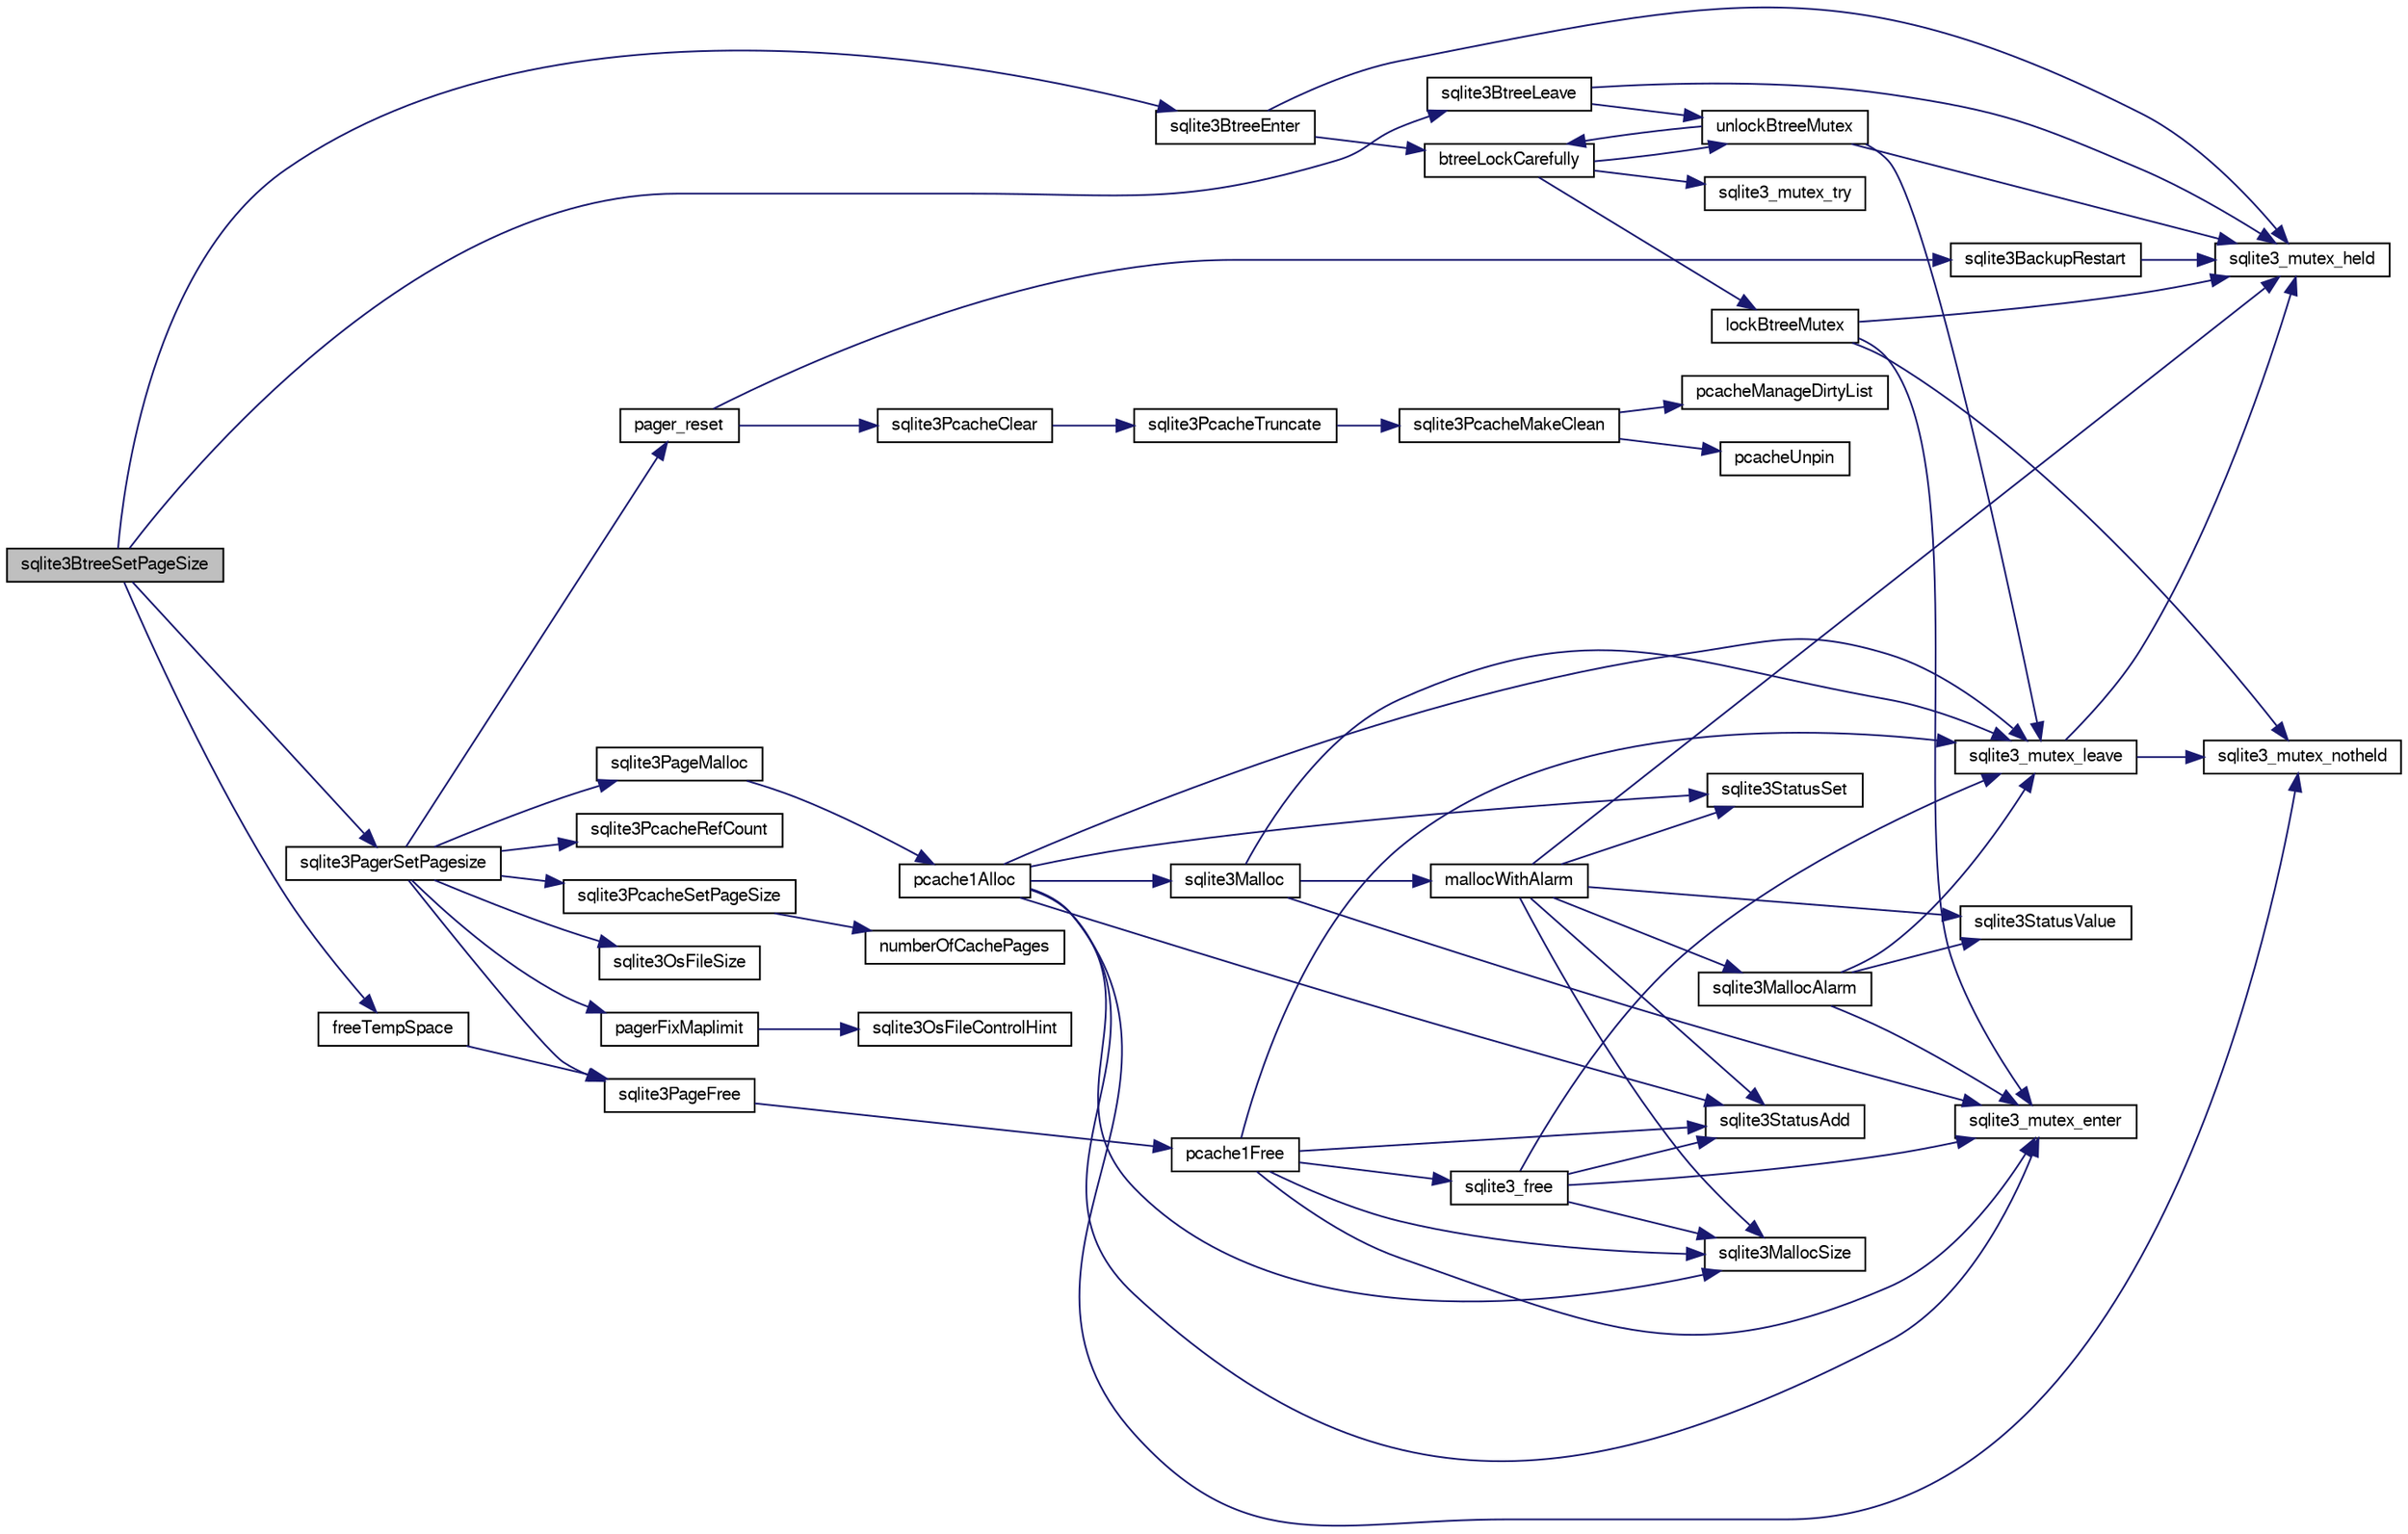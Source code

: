 digraph "sqlite3BtreeSetPageSize"
{
  edge [fontname="FreeSans",fontsize="10",labelfontname="FreeSans",labelfontsize="10"];
  node [fontname="FreeSans",fontsize="10",shape=record];
  rankdir="LR";
  Node465858 [label="sqlite3BtreeSetPageSize",height=0.2,width=0.4,color="black", fillcolor="grey75", style="filled", fontcolor="black"];
  Node465858 -> Node465859 [color="midnightblue",fontsize="10",style="solid",fontname="FreeSans"];
  Node465859 [label="sqlite3BtreeEnter",height=0.2,width=0.4,color="black", fillcolor="white", style="filled",URL="$sqlite3_8c.html#afa05d700ca373993fe6b0525b867feff"];
  Node465859 -> Node465860 [color="midnightblue",fontsize="10",style="solid",fontname="FreeSans"];
  Node465860 [label="sqlite3_mutex_held",height=0.2,width=0.4,color="black", fillcolor="white", style="filled",URL="$sqlite3_8c.html#acf77da68932b6bc163c5e68547ecc3e7"];
  Node465859 -> Node465861 [color="midnightblue",fontsize="10",style="solid",fontname="FreeSans"];
  Node465861 [label="btreeLockCarefully",height=0.2,width=0.4,color="black", fillcolor="white", style="filled",URL="$sqlite3_8c.html#a796746b1c1e4d6926960636bd74c79d7"];
  Node465861 -> Node465862 [color="midnightblue",fontsize="10",style="solid",fontname="FreeSans"];
  Node465862 [label="sqlite3_mutex_try",height=0.2,width=0.4,color="black", fillcolor="white", style="filled",URL="$sqlite3_8c.html#a196f84b09bdfda96ae5ae23189be1ec8"];
  Node465861 -> Node465863 [color="midnightblue",fontsize="10",style="solid",fontname="FreeSans"];
  Node465863 [label="unlockBtreeMutex",height=0.2,width=0.4,color="black", fillcolor="white", style="filled",URL="$sqlite3_8c.html#a29bc7d1c753dfa2af9fb296b7dc19a4a"];
  Node465863 -> Node465860 [color="midnightblue",fontsize="10",style="solid",fontname="FreeSans"];
  Node465863 -> Node465864 [color="midnightblue",fontsize="10",style="solid",fontname="FreeSans"];
  Node465864 [label="sqlite3_mutex_leave",height=0.2,width=0.4,color="black", fillcolor="white", style="filled",URL="$sqlite3_8c.html#a5838d235601dbd3c1fa993555c6bcc93"];
  Node465864 -> Node465860 [color="midnightblue",fontsize="10",style="solid",fontname="FreeSans"];
  Node465864 -> Node465865 [color="midnightblue",fontsize="10",style="solid",fontname="FreeSans"];
  Node465865 [label="sqlite3_mutex_notheld",height=0.2,width=0.4,color="black", fillcolor="white", style="filled",URL="$sqlite3_8c.html#a83967c837c1c000d3b5adcfaa688f5dc"];
  Node465863 -> Node465861 [color="midnightblue",fontsize="10",style="solid",fontname="FreeSans"];
  Node465861 -> Node465866 [color="midnightblue",fontsize="10",style="solid",fontname="FreeSans"];
  Node465866 [label="lockBtreeMutex",height=0.2,width=0.4,color="black", fillcolor="white", style="filled",URL="$sqlite3_8c.html#ab1714bc62ac8a451c7b17bc53053ca53"];
  Node465866 -> Node465865 [color="midnightblue",fontsize="10",style="solid",fontname="FreeSans"];
  Node465866 -> Node465860 [color="midnightblue",fontsize="10",style="solid",fontname="FreeSans"];
  Node465866 -> Node465867 [color="midnightblue",fontsize="10",style="solid",fontname="FreeSans"];
  Node465867 [label="sqlite3_mutex_enter",height=0.2,width=0.4,color="black", fillcolor="white", style="filled",URL="$sqlite3_8c.html#a1c12cde690bd89f104de5cbad12a6bf5"];
  Node465858 -> Node465868 [color="midnightblue",fontsize="10",style="solid",fontname="FreeSans"];
  Node465868 [label="sqlite3BtreeLeave",height=0.2,width=0.4,color="black", fillcolor="white", style="filled",URL="$sqlite3_8c.html#a460e4f89d1aeef4b4d334cfe8165da89"];
  Node465868 -> Node465863 [color="midnightblue",fontsize="10",style="solid",fontname="FreeSans"];
  Node465868 -> Node465860 [color="midnightblue",fontsize="10",style="solid",fontname="FreeSans"];
  Node465858 -> Node465869 [color="midnightblue",fontsize="10",style="solid",fontname="FreeSans"];
  Node465869 [label="freeTempSpace",height=0.2,width=0.4,color="black", fillcolor="white", style="filled",URL="$sqlite3_8c.html#aec277d601edd310860ca5a81c99ed411"];
  Node465869 -> Node465870 [color="midnightblue",fontsize="10",style="solid",fontname="FreeSans"];
  Node465870 [label="sqlite3PageFree",height=0.2,width=0.4,color="black", fillcolor="white", style="filled",URL="$sqlite3_8c.html#a7c85b1d9d633386e0ecb5d56594fe03f"];
  Node465870 -> Node465871 [color="midnightblue",fontsize="10",style="solid",fontname="FreeSans"];
  Node465871 [label="pcache1Free",height=0.2,width=0.4,color="black", fillcolor="white", style="filled",URL="$sqlite3_8c.html#a283e764f60afec3ed4995402b6604ceb"];
  Node465871 -> Node465867 [color="midnightblue",fontsize="10",style="solid",fontname="FreeSans"];
  Node465871 -> Node465872 [color="midnightblue",fontsize="10",style="solid",fontname="FreeSans"];
  Node465872 [label="sqlite3StatusAdd",height=0.2,width=0.4,color="black", fillcolor="white", style="filled",URL="$sqlite3_8c.html#afa029f93586aeab4cc85360905dae9cd"];
  Node465871 -> Node465864 [color="midnightblue",fontsize="10",style="solid",fontname="FreeSans"];
  Node465871 -> Node465873 [color="midnightblue",fontsize="10",style="solid",fontname="FreeSans"];
  Node465873 [label="sqlite3MallocSize",height=0.2,width=0.4,color="black", fillcolor="white", style="filled",URL="$sqlite3_8c.html#acf5d2a5f35270bafb050bd2def576955"];
  Node465871 -> Node465874 [color="midnightblue",fontsize="10",style="solid",fontname="FreeSans"];
  Node465874 [label="sqlite3_free",height=0.2,width=0.4,color="black", fillcolor="white", style="filled",URL="$sqlite3_8c.html#a6552349e36a8a691af5487999ab09519"];
  Node465874 -> Node465867 [color="midnightblue",fontsize="10",style="solid",fontname="FreeSans"];
  Node465874 -> Node465872 [color="midnightblue",fontsize="10",style="solid",fontname="FreeSans"];
  Node465874 -> Node465873 [color="midnightblue",fontsize="10",style="solid",fontname="FreeSans"];
  Node465874 -> Node465864 [color="midnightblue",fontsize="10",style="solid",fontname="FreeSans"];
  Node465858 -> Node465875 [color="midnightblue",fontsize="10",style="solid",fontname="FreeSans"];
  Node465875 [label="sqlite3PagerSetPagesize",height=0.2,width=0.4,color="black", fillcolor="white", style="filled",URL="$sqlite3_8c.html#ab668348d5dcc0382c247c74b6358f16e"];
  Node465875 -> Node465876 [color="midnightblue",fontsize="10",style="solid",fontname="FreeSans"];
  Node465876 [label="sqlite3PcacheRefCount",height=0.2,width=0.4,color="black", fillcolor="white", style="filled",URL="$sqlite3_8c.html#adee2536d23ec9628e0883ccab03b3429"];
  Node465875 -> Node465877 [color="midnightblue",fontsize="10",style="solid",fontname="FreeSans"];
  Node465877 [label="sqlite3OsFileSize",height=0.2,width=0.4,color="black", fillcolor="white", style="filled",URL="$sqlite3_8c.html#a395914ef2826de6ed70e92b5d02887de"];
  Node465875 -> Node465878 [color="midnightblue",fontsize="10",style="solid",fontname="FreeSans"];
  Node465878 [label="sqlite3PageMalloc",height=0.2,width=0.4,color="black", fillcolor="white", style="filled",URL="$sqlite3_8c.html#af05f296695d164316d4666a76d07f1f0"];
  Node465878 -> Node465879 [color="midnightblue",fontsize="10",style="solid",fontname="FreeSans"];
  Node465879 [label="pcache1Alloc",height=0.2,width=0.4,color="black", fillcolor="white", style="filled",URL="$sqlite3_8c.html#ad80f2390e3fdf5c2feab3ea212d4e9a8"];
  Node465879 -> Node465865 [color="midnightblue",fontsize="10",style="solid",fontname="FreeSans"];
  Node465879 -> Node465880 [color="midnightblue",fontsize="10",style="solid",fontname="FreeSans"];
  Node465880 [label="sqlite3StatusSet",height=0.2,width=0.4,color="black", fillcolor="white", style="filled",URL="$sqlite3_8c.html#afec7586c01fcb5ea17dc9d7725a589d9"];
  Node465879 -> Node465867 [color="midnightblue",fontsize="10",style="solid",fontname="FreeSans"];
  Node465879 -> Node465872 [color="midnightblue",fontsize="10",style="solid",fontname="FreeSans"];
  Node465879 -> Node465864 [color="midnightblue",fontsize="10",style="solid",fontname="FreeSans"];
  Node465879 -> Node465881 [color="midnightblue",fontsize="10",style="solid",fontname="FreeSans"];
  Node465881 [label="sqlite3Malloc",height=0.2,width=0.4,color="black", fillcolor="white", style="filled",URL="$sqlite3_8c.html#a361a2eaa846b1885f123abe46f5d8b2b"];
  Node465881 -> Node465867 [color="midnightblue",fontsize="10",style="solid",fontname="FreeSans"];
  Node465881 -> Node465882 [color="midnightblue",fontsize="10",style="solid",fontname="FreeSans"];
  Node465882 [label="mallocWithAlarm",height=0.2,width=0.4,color="black", fillcolor="white", style="filled",URL="$sqlite3_8c.html#ab070d5cf8e48ec8a6a43cf025d48598b"];
  Node465882 -> Node465860 [color="midnightblue",fontsize="10",style="solid",fontname="FreeSans"];
  Node465882 -> Node465880 [color="midnightblue",fontsize="10",style="solid",fontname="FreeSans"];
  Node465882 -> Node465883 [color="midnightblue",fontsize="10",style="solid",fontname="FreeSans"];
  Node465883 [label="sqlite3StatusValue",height=0.2,width=0.4,color="black", fillcolor="white", style="filled",URL="$sqlite3_8c.html#a30b8ac296c6e200c1fa57708d52c6ef6"];
  Node465882 -> Node465884 [color="midnightblue",fontsize="10",style="solid",fontname="FreeSans"];
  Node465884 [label="sqlite3MallocAlarm",height=0.2,width=0.4,color="black", fillcolor="white", style="filled",URL="$sqlite3_8c.html#ada66988e8471d1198f3219c062377508"];
  Node465884 -> Node465883 [color="midnightblue",fontsize="10",style="solid",fontname="FreeSans"];
  Node465884 -> Node465864 [color="midnightblue",fontsize="10",style="solid",fontname="FreeSans"];
  Node465884 -> Node465867 [color="midnightblue",fontsize="10",style="solid",fontname="FreeSans"];
  Node465882 -> Node465873 [color="midnightblue",fontsize="10",style="solid",fontname="FreeSans"];
  Node465882 -> Node465872 [color="midnightblue",fontsize="10",style="solid",fontname="FreeSans"];
  Node465881 -> Node465864 [color="midnightblue",fontsize="10",style="solid",fontname="FreeSans"];
  Node465879 -> Node465873 [color="midnightblue",fontsize="10",style="solid",fontname="FreeSans"];
  Node465875 -> Node465885 [color="midnightblue",fontsize="10",style="solid",fontname="FreeSans"];
  Node465885 [label="pager_reset",height=0.2,width=0.4,color="black", fillcolor="white", style="filled",URL="$sqlite3_8c.html#a80434ecc2e0b58eea05c79b1690be582"];
  Node465885 -> Node465886 [color="midnightblue",fontsize="10",style="solid",fontname="FreeSans"];
  Node465886 [label="sqlite3BackupRestart",height=0.2,width=0.4,color="black", fillcolor="white", style="filled",URL="$sqlite3_8c.html#a51c915452a70527bce99483f8eac02b8"];
  Node465886 -> Node465860 [color="midnightblue",fontsize="10",style="solid",fontname="FreeSans"];
  Node465885 -> Node465887 [color="midnightblue",fontsize="10",style="solid",fontname="FreeSans"];
  Node465887 [label="sqlite3PcacheClear",height=0.2,width=0.4,color="black", fillcolor="white", style="filled",URL="$sqlite3_8c.html#ae4bcea77d6c756c9ad6ef25739172928"];
  Node465887 -> Node465888 [color="midnightblue",fontsize="10",style="solid",fontname="FreeSans"];
  Node465888 [label="sqlite3PcacheTruncate",height=0.2,width=0.4,color="black", fillcolor="white", style="filled",URL="$sqlite3_8c.html#aa25da46a83609c408a14977a087af782"];
  Node465888 -> Node465889 [color="midnightblue",fontsize="10",style="solid",fontname="FreeSans"];
  Node465889 [label="sqlite3PcacheMakeClean",height=0.2,width=0.4,color="black", fillcolor="white", style="filled",URL="$sqlite3_8c.html#ac00d8abc5cdfaa4da090c03d2b24711c"];
  Node465889 -> Node465890 [color="midnightblue",fontsize="10",style="solid",fontname="FreeSans"];
  Node465890 [label="pcacheManageDirtyList",height=0.2,width=0.4,color="black", fillcolor="white", style="filled",URL="$sqlite3_8c.html#aae9bc2ddff700c30e5f9c80d531d6acc"];
  Node465889 -> Node465891 [color="midnightblue",fontsize="10",style="solid",fontname="FreeSans"];
  Node465891 [label="pcacheUnpin",height=0.2,width=0.4,color="black", fillcolor="white", style="filled",URL="$sqlite3_8c.html#a76530dde0f26366c0614d713daf9859c"];
  Node465875 -> Node465892 [color="midnightblue",fontsize="10",style="solid",fontname="FreeSans"];
  Node465892 [label="sqlite3PcacheSetPageSize",height=0.2,width=0.4,color="black", fillcolor="white", style="filled",URL="$sqlite3_8c.html#aa8f59bcc736613514103517d86dd4b28"];
  Node465892 -> Node465893 [color="midnightblue",fontsize="10",style="solid",fontname="FreeSans"];
  Node465893 [label="numberOfCachePages",height=0.2,width=0.4,color="black", fillcolor="white", style="filled",URL="$sqlite3_8c.html#a0b88ce0be99c4ea2b2098317162fb590"];
  Node465875 -> Node465870 [color="midnightblue",fontsize="10",style="solid",fontname="FreeSans"];
  Node465875 -> Node465894 [color="midnightblue",fontsize="10",style="solid",fontname="FreeSans"];
  Node465894 [label="pagerFixMaplimit",height=0.2,width=0.4,color="black", fillcolor="white", style="filled",URL="$sqlite3_8c.html#a9f1947188e8c305d8053d69f82318762"];
  Node465894 -> Node465895 [color="midnightblue",fontsize="10",style="solid",fontname="FreeSans"];
  Node465895 [label="sqlite3OsFileControlHint",height=0.2,width=0.4,color="black", fillcolor="white", style="filled",URL="$sqlite3_8c.html#a63d0693fc056b088572daedace58e82f"];
}
